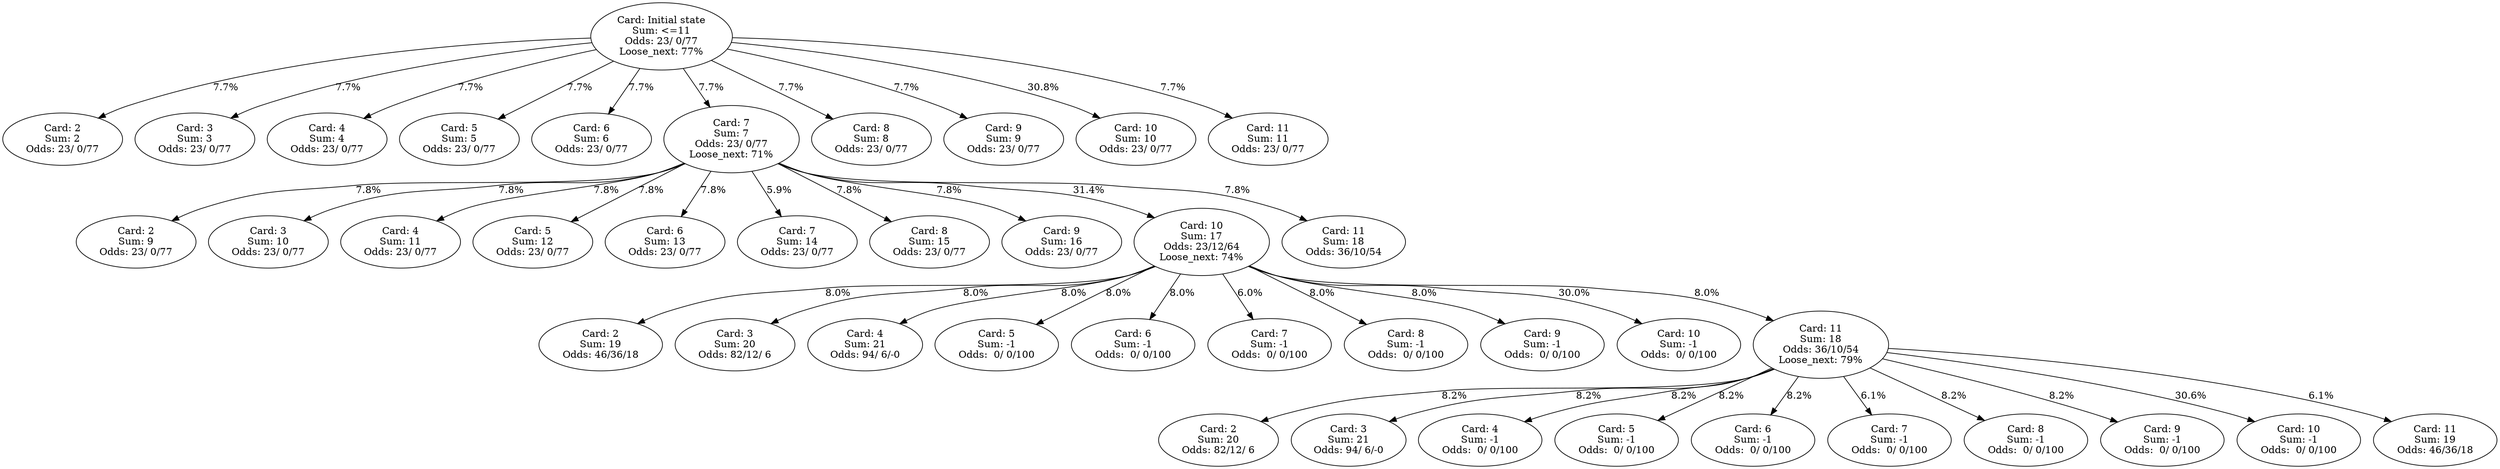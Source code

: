 digraph {
mindist=0.2
ratio=auto
	0 [label="Card: Initial state
Sum: <=11
Odds: 23/ 0/77
Loose_next: 77%"]
	"0_2" [label="Card: 2
Sum: 2
Odds: 23/ 0/77"]
	0 -> "0_2" [label="7.7%"]
	"0_3" [label="Card: 3
Sum: 3
Odds: 23/ 0/77"]
	0 -> "0_3" [label="7.7%"]
	"0_4" [label="Card: 4
Sum: 4
Odds: 23/ 0/77"]
	0 -> "0_4" [label="7.7%"]
	"0_5" [label="Card: 5
Sum: 5
Odds: 23/ 0/77"]
	0 -> "0_5" [label="7.7%"]
	"0_6" [label="Card: 6
Sum: 6
Odds: 23/ 0/77"]
	0 -> "0_6" [label="7.7%"]
	"0_7" [label="Card: 7
Sum: 7
Odds: 23/ 0/77
Loose_next: 71%"]
	"0_7_2" [label="Card: 2
Sum: 9
Odds: 23/ 0/77"]
	"0_7" -> "0_7_2" [label="7.8%"]
	"0_7_3" [label="Card: 3
Sum: 10
Odds: 23/ 0/77"]
	"0_7" -> "0_7_3" [label="7.8%"]
	"0_7_4" [label="Card: 4
Sum: 11
Odds: 23/ 0/77"]
	"0_7" -> "0_7_4" [label="7.8%"]
	"0_7_5" [label="Card: 5
Sum: 12
Odds: 23/ 0/77"]
	"0_7" -> "0_7_5" [label="7.8%"]
	"0_7_6" [label="Card: 6
Sum: 13
Odds: 23/ 0/77"]
	"0_7" -> "0_7_6" [label="7.8%"]
	"0_7_7" [label="Card: 7
Sum: 14
Odds: 23/ 0/77"]
	"0_7" -> "0_7_7" [label="5.9%"]
	"0_7_8" [label="Card: 8
Sum: 15
Odds: 23/ 0/77"]
	"0_7" -> "0_7_8" [label="7.8%"]
	"0_7_9" [label="Card: 9
Sum: 16
Odds: 23/ 0/77"]
	"0_7" -> "0_7_9" [label="7.8%"]
	"0_7_10" [label="Card: 10
Sum: 17
Odds: 23/12/64
Loose_next: 74%"]
	"0_7_10_2" [label="Card: 2
Sum: 19
Odds: 46/36/18"]
	"0_7_10" -> "0_7_10_2" [label="8.0%"]
	"0_7_10_3" [label="Card: 3
Sum: 20
Odds: 82/12/ 6"]
	"0_7_10" -> "0_7_10_3" [label="8.0%"]
	"0_7_10_4" [label="Card: 4
Sum: 21
Odds: 94/ 6/-0"]
	"0_7_10" -> "0_7_10_4" [label="8.0%"]
	"0_7_10_5" [label="Card: 5
Sum: -1
Odds:  0/ 0/100"]
	"0_7_10" -> "0_7_10_5" [label="8.0%"]
	"0_7_10_6" [label="Card: 6
Sum: -1
Odds:  0/ 0/100"]
	"0_7_10" -> "0_7_10_6" [label="8.0%"]
	"0_7_10_7" [label="Card: 7
Sum: -1
Odds:  0/ 0/100"]
	"0_7_10" -> "0_7_10_7" [label="6.0%"]
	"0_7_10_8" [label="Card: 8
Sum: -1
Odds:  0/ 0/100"]
	"0_7_10" -> "0_7_10_8" [label="8.0%"]
	"0_7_10_9" [label="Card: 9
Sum: -1
Odds:  0/ 0/100"]
	"0_7_10" -> "0_7_10_9" [label="8.0%"]
	"0_7_10_10" [label="Card: 10
Sum: -1
Odds:  0/ 0/100"]
	"0_7_10" -> "0_7_10_10" [label="30.0%"]
	"0_7_10_11" [label="Card: 11
Sum: 18
Odds: 36/10/54
Loose_next: 79%"]
	"0_7_10_11_2" [label="Card: 2
Sum: 20
Odds: 82/12/ 6"]
	"0_7_10_11" -> "0_7_10_11_2" [label="8.2%"]
	"0_7_10_11_3" [label="Card: 3
Sum: 21
Odds: 94/ 6/-0"]
	"0_7_10_11" -> "0_7_10_11_3" [label="8.2%"]
	"0_7_10_11_4" [label="Card: 4
Sum: -1
Odds:  0/ 0/100"]
	"0_7_10_11" -> "0_7_10_11_4" [label="8.2%"]
	"0_7_10_11_5" [label="Card: 5
Sum: -1
Odds:  0/ 0/100"]
	"0_7_10_11" -> "0_7_10_11_5" [label="8.2%"]
	"0_7_10_11_6" [label="Card: 6
Sum: -1
Odds:  0/ 0/100"]
	"0_7_10_11" -> "0_7_10_11_6" [label="8.2%"]
	"0_7_10_11_7" [label="Card: 7
Sum: -1
Odds:  0/ 0/100"]
	"0_7_10_11" -> "0_7_10_11_7" [label="6.1%"]
	"0_7_10_11_8" [label="Card: 8
Sum: -1
Odds:  0/ 0/100"]
	"0_7_10_11" -> "0_7_10_11_8" [label="8.2%"]
	"0_7_10_11_9" [label="Card: 9
Sum: -1
Odds:  0/ 0/100"]
	"0_7_10_11" -> "0_7_10_11_9" [label="8.2%"]
	"0_7_10_11_10" [label="Card: 10
Sum: -1
Odds:  0/ 0/100"]
	"0_7_10_11" -> "0_7_10_11_10" [label="30.6%"]
	"0_7_10_11_11" [label="Card: 11
Sum: 19
Odds: 46/36/18"]
	"0_7_10_11" -> "0_7_10_11_11" [label="6.1%"]
	"0_7_10" -> "0_7_10_11" [label="8.0%"]
	"0_7" -> "0_7_10" [label="31.4%"]
	"0_7_11" [label="Card: 11
Sum: 18
Odds: 36/10/54"]
	"0_7" -> "0_7_11" [label="7.8%"]
	0 -> "0_7" [label="7.7%"]
	"0_8" [label="Card: 8
Sum: 8
Odds: 23/ 0/77"]
	0 -> "0_8" [label="7.7%"]
	"0_9" [label="Card: 9
Sum: 9
Odds: 23/ 0/77"]
	0 -> "0_9" [label="7.7%"]
	"0_10" [label="Card: 10
Sum: 10
Odds: 23/ 0/77"]
	0 -> "0_10" [label="30.8%"]
	"0_11" [label="Card: 11
Sum: 11
Odds: 23/ 0/77"]
	0 -> "0_11" [label="7.7%"]
}
